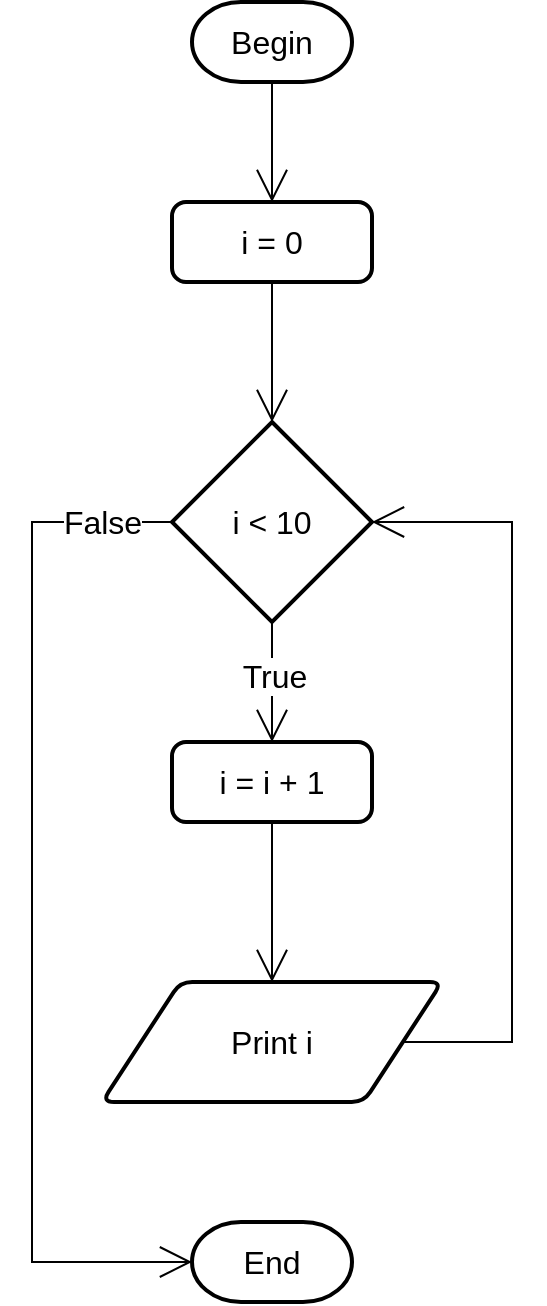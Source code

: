 <mxfile version="20.2.5" type="github"><diagram id="dSv40C0MchJ5iKHril7L" name="Page-1"><mxGraphModel dx="326" dy="697" grid="1" gridSize="10" guides="1" tooltips="1" connect="1" arrows="1" fold="1" page="0" pageScale="1" pageWidth="827" pageHeight="1169" math="0" shadow="0"><root><mxCell id="0"/><mxCell id="1" parent="0"/><mxCell id="9kXOoLIMN5ePyEukVUZk-1" value="Begin" style="strokeWidth=2;html=1;shape=mxgraph.flowchart.terminator;whiteSpace=wrap;hachureGap=4;fontSize=16;" parent="1" vertex="1"><mxGeometry x="160" y="70" width="80" height="40" as="geometry"/></mxCell><mxCell id="9kXOoLIMN5ePyEukVUZk-2" value="" style="edgeStyle=none;orthogonalLoop=1;jettySize=auto;html=1;rounded=0;endArrow=open;startSize=14;endSize=14;sourcePerimeterSpacing=8;targetPerimeterSpacing=8;curved=1;exitX=0.5;exitY=1;exitDx=0;exitDy=0;exitPerimeter=0;entryX=0.5;entryY=0;entryDx=0;entryDy=0;fontSize=16;" parent="1" source="9kXOoLIMN5ePyEukVUZk-1" target="9kXOoLIMN5ePyEukVUZk-4" edge="1"><mxGeometry width="120" relative="1" as="geometry"><mxPoint x="113" y="267" as="sourcePoint"/><mxPoint x="200" y="200" as="targetPoint"/><Array as="points"/></mxGeometry></mxCell><mxCell id="9kXOoLIMN5ePyEukVUZk-3" value="End" style="strokeWidth=2;html=1;shape=mxgraph.flowchart.terminator;whiteSpace=wrap;hachureGap=4;fontSize=16;" parent="1" vertex="1"><mxGeometry x="160" y="680" width="80" height="40" as="geometry"/></mxCell><mxCell id="9kXOoLIMN5ePyEukVUZk-4" value="i = 0" style="rounded=1;whiteSpace=wrap;html=1;absoluteArcSize=1;arcSize=14;strokeWidth=2;hachureGap=4;fontSize=16;" parent="1" vertex="1"><mxGeometry x="150" y="170" width="100" height="40" as="geometry"/></mxCell><mxCell id="9kXOoLIMN5ePyEukVUZk-5" value="i &amp;lt; 10" style="strokeWidth=2;html=1;shape=mxgraph.flowchart.decision;whiteSpace=wrap;hachureGap=4;fontSize=16;" parent="1" vertex="1"><mxGeometry x="150" y="280" width="100" height="100" as="geometry"/></mxCell><mxCell id="9kXOoLIMN5ePyEukVUZk-6" value="" style="edgeStyle=none;orthogonalLoop=1;jettySize=auto;html=1;rounded=0;endArrow=open;startSize=14;endSize=14;sourcePerimeterSpacing=8;targetPerimeterSpacing=8;curved=1;exitX=0.5;exitY=1;exitDx=0;exitDy=0;entryX=0.5;entryY=0;entryDx=0;entryDy=0;entryPerimeter=0;fontSize=16;" parent="1" source="9kXOoLIMN5ePyEukVUZk-4" target="9kXOoLIMN5ePyEukVUZk-5" edge="1"><mxGeometry width="120" relative="1" as="geometry"><mxPoint x="110" y="270" as="sourcePoint"/><mxPoint x="230" y="270" as="targetPoint"/><Array as="points"/></mxGeometry></mxCell><mxCell id="9kXOoLIMN5ePyEukVUZk-7" value="i = i + 1" style="rounded=1;whiteSpace=wrap;html=1;absoluteArcSize=1;arcSize=14;strokeWidth=2;hachureGap=4;fontSize=16;" parent="1" vertex="1"><mxGeometry x="150" y="440" width="100" height="40" as="geometry"/></mxCell><mxCell id="9kXOoLIMN5ePyEukVUZk-10" value="" style="edgeStyle=none;orthogonalLoop=1;jettySize=auto;html=1;rounded=0;endArrow=open;startSize=14;endSize=14;sourcePerimeterSpacing=8;targetPerimeterSpacing=8;curved=1;exitX=0.5;exitY=1;exitDx=0;exitDy=0;entryX=0.5;entryY=0;entryDx=0;entryDy=0;exitPerimeter=0;fontSize=16;" parent="1" source="9kXOoLIMN5ePyEukVUZk-5" target="9kXOoLIMN5ePyEukVUZk-7" edge="1"><mxGeometry width="120" relative="1" as="geometry"><mxPoint x="210" y="250" as="sourcePoint"/><mxPoint x="210" y="290" as="targetPoint"/><Array as="points"/></mxGeometry></mxCell><mxCell id="9kXOoLIMN5ePyEukVUZk-15" value="True" style="edgeLabel;html=1;align=center;verticalAlign=middle;resizable=0;points=[];fontSize=16;" parent="9kXOoLIMN5ePyEukVUZk-10" vertex="1" connectable="0"><mxGeometry x="-0.1" y="1" relative="1" as="geometry"><mxPoint as="offset"/></mxGeometry></mxCell><mxCell id="9kXOoLIMN5ePyEukVUZk-13" value="" style="edgeStyle=none;orthogonalLoop=1;jettySize=auto;html=1;rounded=0;endArrow=open;startSize=14;endSize=14;sourcePerimeterSpacing=8;targetPerimeterSpacing=8;entryX=0;entryY=0.5;entryDx=0;entryDy=0;exitX=0;exitY=0.5;exitDx=0;exitDy=0;exitPerimeter=0;entryPerimeter=0;fontSize=16;" parent="1" source="9kXOoLIMN5ePyEukVUZk-5" target="9kXOoLIMN5ePyEukVUZk-3" edge="1"><mxGeometry width="120" relative="1" as="geometry"><mxPoint x="140" y="300" as="sourcePoint"/><mxPoint x="230" y="330" as="targetPoint"/><Array as="points"><mxPoint x="80" y="330"/><mxPoint x="80" y="430"/><mxPoint x="80" y="700"/></Array></mxGeometry></mxCell><mxCell id="9kXOoLIMN5ePyEukVUZk-14" value="False" style="edgeLabel;html=1;align=center;verticalAlign=middle;resizable=0;points=[];fontSize=16;" parent="9kXOoLIMN5ePyEukVUZk-13" vertex="1" connectable="0"><mxGeometry x="-0.806" y="2" relative="1" as="geometry"><mxPoint x="15" y="-2" as="offset"/></mxGeometry></mxCell><mxCell id="9kXOoLIMN5ePyEukVUZk-22" value="Print i" style="shape=parallelogram;html=1;strokeWidth=2;perimeter=parallelogramPerimeter;whiteSpace=wrap;rounded=1;arcSize=12;size=0.23;hachureGap=4;fontSize=16;" parent="1" vertex="1"><mxGeometry x="115" y="560" width="170" height="60" as="geometry"/></mxCell><mxCell id="9kXOoLIMN5ePyEukVUZk-23" value="" style="edgeStyle=none;orthogonalLoop=1;jettySize=auto;html=1;rounded=0;fontSize=16;endArrow=open;startSize=14;endSize=14;sourcePerimeterSpacing=8;targetPerimeterSpacing=8;exitX=0.5;exitY=1;exitDx=0;exitDy=0;entryX=0.5;entryY=0;entryDx=0;entryDy=0;" parent="1" source="9kXOoLIMN5ePyEukVUZk-7" target="9kXOoLIMN5ePyEukVUZk-22" edge="1"><mxGeometry width="120" relative="1" as="geometry"><mxPoint x="110" y="460" as="sourcePoint"/><mxPoint x="190" y="540" as="targetPoint"/><Array as="points"/></mxGeometry></mxCell><mxCell id="9kXOoLIMN5ePyEukVUZk-24" value="" style="edgeStyle=none;orthogonalLoop=1;jettySize=auto;html=1;rounded=0;fontSize=16;endArrow=open;startSize=14;endSize=14;sourcePerimeterSpacing=8;targetPerimeterSpacing=8;exitX=1;exitY=0.5;exitDx=0;exitDy=0;entryX=1;entryY=0.5;entryDx=0;entryDy=0;entryPerimeter=0;" parent="1" source="9kXOoLIMN5ePyEukVUZk-22" target="9kXOoLIMN5ePyEukVUZk-5" edge="1"><mxGeometry width="120" relative="1" as="geometry"><mxPoint x="110" y="460" as="sourcePoint"/><mxPoint x="230" y="460" as="targetPoint"/><Array as="points"><mxPoint x="320" y="590"/><mxPoint x="320" y="460"/><mxPoint x="320" y="330"/></Array></mxGeometry></mxCell></root></mxGraphModel></diagram></mxfile>